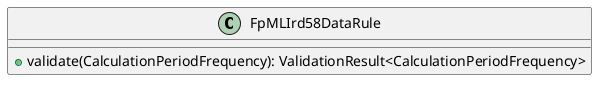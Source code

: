 @startuml

    class FpMLIrd58DataRule [[FpMLIrd58DataRule.html]] {
        +validate(CalculationPeriodFrequency): ValidationResult<CalculationPeriodFrequency>
    }

@enduml
